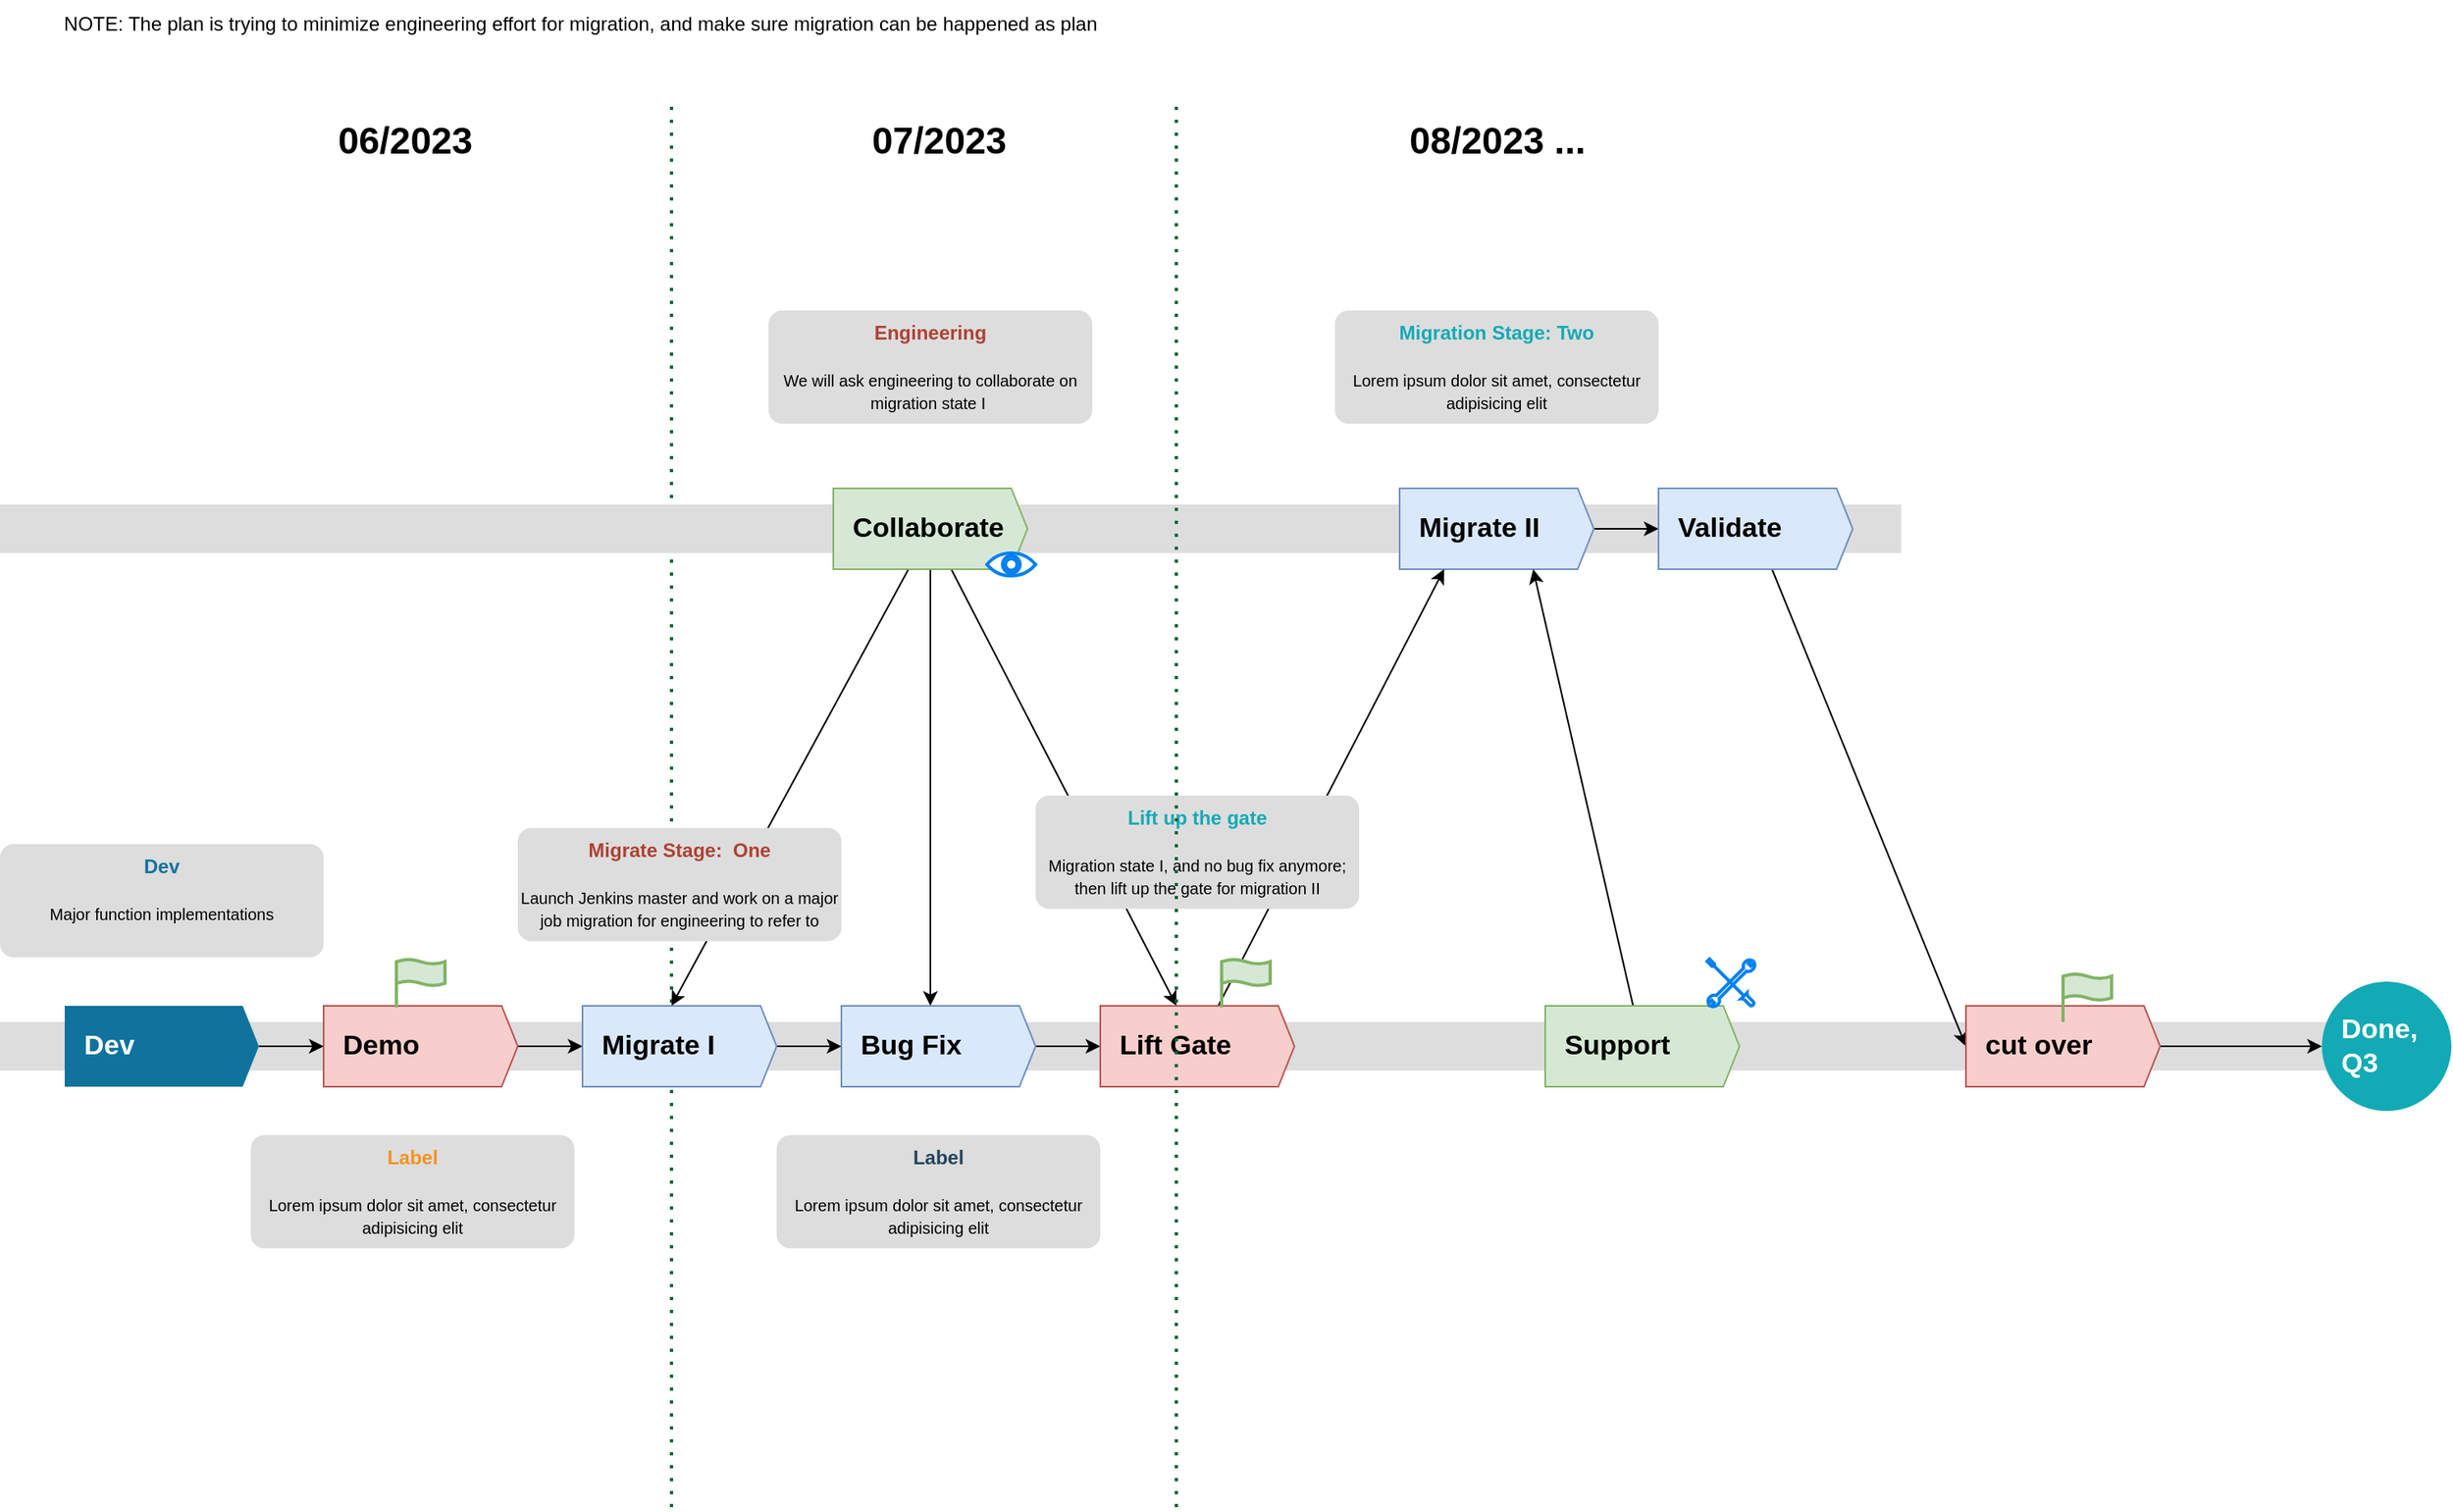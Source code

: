 <mxfile version="21.3.8" type="github">
  <diagram name="Page-1" id="HnMfe0a0eRLMPqjAUpso">
    <mxGraphModel dx="1974" dy="1012" grid="1" gridSize="10" guides="1" tooltips="1" connect="1" arrows="1" fold="1" page="1" pageScale="1" pageWidth="850" pageHeight="1100" math="0" shadow="0">
      <root>
        <mxCell id="0" />
        <mxCell id="1" parent="0" />
        <mxCell id="iIVuNRlksjzP6fEumrRO-62" value="" style="endArrow=none;dashed=1;html=1;dashPattern=1 3;strokeWidth=2;rounded=0;strokeColor=#006633;" edge="1" parent="1">
          <mxGeometry width="50" height="50" relative="1" as="geometry">
            <mxPoint x="420" y="960" as="sourcePoint" />
            <mxPoint x="420" y="90" as="targetPoint" />
          </mxGeometry>
        </mxCell>
        <mxCell id="iIVuNRlksjzP6fEumrRO-37" value="" style="fillColor=#dddddd;rounded=0;strokeColor=none;" vertex="1" parent="1">
          <mxGeometry x="5" y="340" width="1175" height="30" as="geometry" />
        </mxCell>
        <mxCell id="iIVuNRlksjzP6fEumrRO-77" style="rounded=0;orthogonalLoop=1;jettySize=auto;html=1;entryX=0;entryY=0;entryDx=55;entryDy=0;entryPerimeter=0;" edge="1" parent="1" source="iIVuNRlksjzP6fEumrRO-40" target="iIVuNRlksjzP6fEumrRO-51">
          <mxGeometry relative="1" as="geometry" />
        </mxCell>
        <mxCell id="iIVuNRlksjzP6fEumrRO-83" style="rounded=0;orthogonalLoop=1;jettySize=auto;html=1;entryX=0;entryY=0;entryDx=55;entryDy=0;entryPerimeter=0;" edge="1" parent="1" source="iIVuNRlksjzP6fEumrRO-40" target="iIVuNRlksjzP6fEumrRO-52">
          <mxGeometry relative="1" as="geometry" />
        </mxCell>
        <mxCell id="iIVuNRlksjzP6fEumrRO-84" style="rounded=0;orthogonalLoop=1;jettySize=auto;html=1;" edge="1" parent="1" source="iIVuNRlksjzP6fEumrRO-40" target="iIVuNRlksjzP6fEumrRO-53">
          <mxGeometry relative="1" as="geometry" />
        </mxCell>
        <mxCell id="iIVuNRlksjzP6fEumrRO-40" value="Collaborate" style="shape=mxgraph.infographic.ribbonSimple;notch1=0;notch2=10;notch=0;html=1;fillColor=#d5e8d4;strokeColor=#82b366;shadow=0;fontSize=17;align=left;spacingLeft=10;fontStyle=1;whiteSpace=wrap;" vertex="1" parent="1">
          <mxGeometry x="520" y="330" width="120" height="50" as="geometry" />
        </mxCell>
        <mxCell id="iIVuNRlksjzP6fEumrRO-74" style="edgeStyle=orthogonalEdgeStyle;rounded=0;orthogonalLoop=1;jettySize=auto;html=1;entryX=0;entryY=0;entryDx=0;entryDy=25;entryPerimeter=0;" edge="1" parent="1" source="iIVuNRlksjzP6fEumrRO-42" target="iIVuNRlksjzP6fEumrRO-59">
          <mxGeometry relative="1" as="geometry" />
        </mxCell>
        <mxCell id="iIVuNRlksjzP6fEumrRO-42" value="Migrate II" style="shape=mxgraph.infographic.ribbonSimple;notch1=0;notch2=10;notch=0;html=1;fillColor=#dae8fc;strokeColor=#6c8ebf;shadow=0;fontSize=17;align=left;spacingLeft=10;fontStyle=1;whiteSpace=wrap;" vertex="1" parent="1">
          <mxGeometry x="870" y="330" width="120" height="50" as="geometry" />
        </mxCell>
        <mxCell id="iIVuNRlksjzP6fEumrRO-45" value="&lt;font style=&quot;&quot;&gt;&lt;font style=&quot;font-size: 12px;&quot; color=&quot;#AE4132&quot;&gt;&lt;b&gt;Engineering&lt;/b&gt;&lt;/font&gt;&lt;br&gt;&lt;br&gt;&lt;font size=&quot;1&quot;&gt;We will ask engineering to collaborate on migration state I&amp;nbsp;&lt;/font&gt;&lt;br&gt;&lt;/font&gt;" style="rounded=1;strokeColor=none;fillColor=#DDDDDD;align=center;arcSize=12;verticalAlign=top;whiteSpace=wrap;html=1;fontSize=12;" vertex="1" parent="1">
          <mxGeometry x="480" y="220" width="200" height="70" as="geometry" />
        </mxCell>
        <mxCell id="iIVuNRlksjzP6fEumrRO-47" value="&lt;font style=&quot;font-size: 10px&quot;&gt;&lt;font style=&quot;font-size: 12px&quot; color=&quot;#12AAB5&quot;&gt;&lt;b&gt;Migration Stage: Two&lt;/b&gt;&lt;/font&gt;&lt;br&gt;&lt;br&gt;&lt;font size=&quot;1&quot;&gt;Lorem ipsum dolor sit amet, consectetur adipisicing elit&lt;/font&gt;&lt;/font&gt;" style="rounded=1;strokeColor=none;fillColor=#DDDDDD;align=center;arcSize=12;verticalAlign=top;whiteSpace=wrap;html=1;fontSize=12;" vertex="1" parent="1">
          <mxGeometry x="830" y="220" width="200" height="70" as="geometry" />
        </mxCell>
        <mxCell id="iIVuNRlksjzP6fEumrRO-48" value="" style="fillColor=#dddddd;rounded=0;strokeColor=none;" vertex="1" parent="1">
          <mxGeometry x="5" y="660" width="1455" height="30" as="geometry" />
        </mxCell>
        <mxCell id="iIVuNRlksjzP6fEumrRO-66" style="edgeStyle=orthogonalEdgeStyle;rounded=0;orthogonalLoop=1;jettySize=auto;html=1;entryX=0;entryY=0;entryDx=0;entryDy=25;entryPerimeter=0;" edge="1" parent="1" source="iIVuNRlksjzP6fEumrRO-49" target="iIVuNRlksjzP6fEumrRO-50">
          <mxGeometry relative="1" as="geometry" />
        </mxCell>
        <mxCell id="iIVuNRlksjzP6fEumrRO-49" value="Dev" style="shape=mxgraph.infographic.ribbonSimple;notch1=0;notch2=10;notch=0;html=1;fillColor=#10739E;strokeColor=none;shadow=0;fontSize=17;fontColor=#FFFFFF;align=left;spacingLeft=10;fontStyle=1;whiteSpace=wrap;" vertex="1" parent="1">
          <mxGeometry x="45" y="650" width="120" height="50" as="geometry" />
        </mxCell>
        <mxCell id="iIVuNRlksjzP6fEumrRO-67" style="edgeStyle=orthogonalEdgeStyle;rounded=0;orthogonalLoop=1;jettySize=auto;html=1;entryX=0;entryY=0;entryDx=0;entryDy=25;entryPerimeter=0;" edge="1" parent="1" source="iIVuNRlksjzP6fEumrRO-50" target="iIVuNRlksjzP6fEumrRO-51">
          <mxGeometry relative="1" as="geometry" />
        </mxCell>
        <mxCell id="iIVuNRlksjzP6fEumrRO-50" value="Demo" style="shape=mxgraph.infographic.ribbonSimple;notch1=0;notch2=10;notch=0;html=1;fillColor=#f8cecc;strokeColor=#b85450;shadow=0;fontSize=17;align=left;spacingLeft=10;fontStyle=1;whiteSpace=wrap;" vertex="1" parent="1">
          <mxGeometry x="205" y="650" width="120" height="50" as="geometry" />
        </mxCell>
        <mxCell id="iIVuNRlksjzP6fEumrRO-70" style="edgeStyle=orthogonalEdgeStyle;rounded=0;orthogonalLoop=1;jettySize=auto;html=1;entryX=0;entryY=0;entryDx=0;entryDy=25;entryPerimeter=0;" edge="1" parent="1" source="iIVuNRlksjzP6fEumrRO-51" target="iIVuNRlksjzP6fEumrRO-52">
          <mxGeometry relative="1" as="geometry" />
        </mxCell>
        <mxCell id="iIVuNRlksjzP6fEumrRO-51" value="Migrate I" style="shape=mxgraph.infographic.ribbonSimple;notch1=0;notch2=10;notch=0;html=1;fillColor=#dae8fc;strokeColor=#6c8ebf;shadow=0;fontSize=17;align=left;spacingLeft=10;fontStyle=1;whiteSpace=wrap;" vertex="1" parent="1">
          <mxGeometry x="365" y="650" width="120" height="50" as="geometry" />
        </mxCell>
        <mxCell id="iIVuNRlksjzP6fEumrRO-71" style="edgeStyle=orthogonalEdgeStyle;rounded=0;orthogonalLoop=1;jettySize=auto;html=1;entryX=0;entryY=0;entryDx=0;entryDy=25;entryPerimeter=0;" edge="1" parent="1" source="iIVuNRlksjzP6fEumrRO-52" target="iIVuNRlksjzP6fEumrRO-53">
          <mxGeometry relative="1" as="geometry" />
        </mxCell>
        <mxCell id="iIVuNRlksjzP6fEumrRO-52" value="Bug Fix" style="shape=mxgraph.infographic.ribbonSimple;notch1=0;notch2=10;notch=0;html=1;fillColor=#dae8fc;strokeColor=#6c8ebf;shadow=0;fontSize=17;align=left;spacingLeft=10;fontStyle=1;whiteSpace=wrap;" vertex="1" parent="1">
          <mxGeometry x="525" y="650" width="120" height="50" as="geometry" />
        </mxCell>
        <mxCell id="iIVuNRlksjzP6fEumrRO-72" style="rounded=0;orthogonalLoop=1;jettySize=auto;html=1;entryX=0;entryY=0;entryDx=27.5;entryDy=50;entryPerimeter=0;" edge="1" parent="1" source="iIVuNRlksjzP6fEumrRO-53" target="iIVuNRlksjzP6fEumrRO-42">
          <mxGeometry relative="1" as="geometry" />
        </mxCell>
        <mxCell id="iIVuNRlksjzP6fEumrRO-53" value="Lift Gate" style="shape=mxgraph.infographic.ribbonSimple;notch1=0;notch2=10;notch=0;html=1;fillColor=#f8cecc;strokeColor=#b85450;shadow=0;fontSize=17;align=left;spacingLeft=10;fontStyle=1;whiteSpace=wrap;" vertex="1" parent="1">
          <mxGeometry x="685" y="650" width="120" height="50" as="geometry" />
        </mxCell>
        <mxCell id="iIVuNRlksjzP6fEumrRO-54" value="&lt;font style=&quot;font-size: 10px&quot;&gt;&lt;font style=&quot;font-size: 12px&quot; color=&quot;#10739E&quot;&gt;&lt;b&gt;Dev&lt;/b&gt;&lt;/font&gt;&lt;br&gt;&lt;br&gt;&lt;font size=&quot;1&quot;&gt;Major function implementations&lt;/font&gt;&lt;/font&gt;" style="rounded=1;strokeColor=none;fillColor=#DDDDDD;align=center;arcSize=12;verticalAlign=top;whiteSpace=wrap;html=1;fontSize=12;" vertex="1" parent="1">
          <mxGeometry x="5" y="550" width="200" height="70" as="geometry" />
        </mxCell>
        <mxCell id="iIVuNRlksjzP6fEumrRO-55" value="&lt;font style=&quot;font-size: 10px&quot;&gt;&lt;font style=&quot;font-size: 12px&quot; color=&quot;#F2931E&quot;&gt;&lt;b&gt;Label&lt;/b&gt;&lt;/font&gt;&lt;br&gt;&lt;br&gt;&lt;font size=&quot;1&quot;&gt;Lorem ipsum dolor sit amet, consectetur adipisicing elit&lt;/font&gt;&lt;/font&gt;" style="rounded=1;strokeColor=none;fillColor=#DDDDDD;align=center;arcSize=12;verticalAlign=top;whiteSpace=wrap;html=1;fontSize=12;" vertex="1" parent="1">
          <mxGeometry x="160" y="730" width="200" height="70" as="geometry" />
        </mxCell>
        <mxCell id="iIVuNRlksjzP6fEumrRO-56" value="&lt;font style=&quot;&quot;&gt;&lt;font style=&quot;font-size: 12px;&quot; color=&quot;#AE4132&quot;&gt;&lt;b&gt;Migrate Stage:&amp;nbsp; One&lt;/b&gt;&lt;/font&gt;&lt;br&gt;&lt;br&gt;&lt;font size=&quot;1&quot;&gt;Launch Jenkins master and work on a major job migration&amp;nbsp;for engineering to refer to&lt;/font&gt;&lt;br&gt;&lt;/font&gt;" style="rounded=1;strokeColor=none;fillColor=#DDDDDD;align=center;arcSize=12;verticalAlign=top;whiteSpace=wrap;html=1;fontSize=12;" vertex="1" parent="1">
          <mxGeometry x="325" y="540" width="200" height="70" as="geometry" />
        </mxCell>
        <mxCell id="iIVuNRlksjzP6fEumrRO-57" value="&lt;font style=&quot;font-size: 10px&quot;&gt;&lt;font style=&quot;font-size: 12px&quot; color=&quot;#23445D&quot;&gt;&lt;b&gt;Label&lt;/b&gt;&lt;/font&gt;&lt;br&gt;&lt;br&gt;&lt;font size=&quot;1&quot;&gt;Lorem ipsum dolor sit amet, consectetur adipisicing elit&lt;/font&gt;&lt;/font&gt;" style="rounded=1;strokeColor=none;fillColor=#DDDDDD;align=center;arcSize=12;verticalAlign=top;whiteSpace=wrap;html=1;fontSize=12;" vertex="1" parent="1">
          <mxGeometry x="485" y="730" width="200" height="70" as="geometry" />
        </mxCell>
        <mxCell id="iIVuNRlksjzP6fEumrRO-58" value="&lt;font style=&quot;&quot;&gt;&lt;font color=&quot;#12aab5&quot;&gt;&lt;b&gt;Lift up the gate&lt;/b&gt;&lt;/font&gt;&lt;br&gt;&lt;br&gt;&lt;span style=&quot;font-size: 10px;&quot;&gt;Migration state I, and no bug fix anymore; then lift up the gate for migration II&lt;/span&gt;&lt;br&gt;&lt;/font&gt;" style="rounded=1;strokeColor=none;fillColor=#DDDDDD;align=center;arcSize=12;verticalAlign=top;whiteSpace=wrap;html=1;fontSize=12;" vertex="1" parent="1">
          <mxGeometry x="645" y="520" width="200" height="70" as="geometry" />
        </mxCell>
        <mxCell id="iIVuNRlksjzP6fEumrRO-75" style="rounded=0;orthogonalLoop=1;jettySize=auto;html=1;entryX=0;entryY=0;entryDx=0;entryDy=25;entryPerimeter=0;" edge="1" parent="1" source="iIVuNRlksjzP6fEumrRO-59" target="iIVuNRlksjzP6fEumrRO-61">
          <mxGeometry relative="1" as="geometry" />
        </mxCell>
        <mxCell id="iIVuNRlksjzP6fEumrRO-59" value="Validate" style="shape=mxgraph.infographic.ribbonSimple;notch1=0;notch2=10;notch=0;html=1;fillColor=#dae8fc;strokeColor=#6c8ebf;shadow=0;fontSize=17;align=left;spacingLeft=10;fontStyle=1;whiteSpace=wrap;" vertex="1" parent="1">
          <mxGeometry x="1030" y="330" width="120" height="50" as="geometry" />
        </mxCell>
        <mxCell id="iIVuNRlksjzP6fEumrRO-73" style="rounded=0;orthogonalLoop=1;jettySize=auto;html=1;entryX=0;entryY=0;entryDx=82.5;entryDy=50;entryPerimeter=0;" edge="1" parent="1" source="iIVuNRlksjzP6fEumrRO-60" target="iIVuNRlksjzP6fEumrRO-42">
          <mxGeometry relative="1" as="geometry" />
        </mxCell>
        <mxCell id="iIVuNRlksjzP6fEumrRO-60" value="Support" style="shape=mxgraph.infographic.ribbonSimple;notch1=0;notch2=10;notch=0;html=1;fillColor=#d5e8d4;strokeColor=#82b366;shadow=0;fontSize=17;align=left;spacingLeft=10;fontStyle=1;whiteSpace=wrap;" vertex="1" parent="1">
          <mxGeometry x="960" y="650" width="120" height="50" as="geometry" />
        </mxCell>
        <mxCell id="iIVuNRlksjzP6fEumrRO-76" style="edgeStyle=orthogonalEdgeStyle;rounded=0;orthogonalLoop=1;jettySize=auto;html=1;" edge="1" parent="1" source="iIVuNRlksjzP6fEumrRO-61" target="iIVuNRlksjzP6fEumrRO-64">
          <mxGeometry relative="1" as="geometry" />
        </mxCell>
        <mxCell id="iIVuNRlksjzP6fEumrRO-61" value="cut over" style="shape=mxgraph.infographic.ribbonSimple;notch1=0;notch2=10;notch=0;html=1;fillColor=#f8cecc;strokeColor=#b85450;shadow=0;fontSize=17;align=left;spacingLeft=10;fontStyle=1;whiteSpace=wrap;" vertex="1" parent="1">
          <mxGeometry x="1220" y="650" width="120" height="50" as="geometry" />
        </mxCell>
        <mxCell id="iIVuNRlksjzP6fEumrRO-64" value="Done, Q3" style="ellipse;whiteSpace=wrap;html=1;fontSize=17;align=left;fillColor=#12AAB5;strokeColor=none;fontColor=#FFFFFF;shadow=0;spacingLeft=10;fontStyle=1;" vertex="1" parent="1">
          <mxGeometry x="1440" y="635" width="80" height="80" as="geometry" />
        </mxCell>
        <mxCell id="iIVuNRlksjzP6fEumrRO-78" value="" style="endArrow=none;dashed=1;html=1;dashPattern=1 3;strokeWidth=2;rounded=0;strokeColor=#006633;" edge="1" parent="1">
          <mxGeometry width="50" height="50" relative="1" as="geometry">
            <mxPoint x="732" y="960" as="sourcePoint" />
            <mxPoint x="732" y="90" as="targetPoint" />
          </mxGeometry>
        </mxCell>
        <mxCell id="iIVuNRlksjzP6fEumrRO-79" value="06/2023" style="text;html=1;align=center;verticalAlign=middle;resizable=0;points=[];autosize=1;strokeColor=none;fillColor=none;fontSize=23;fontStyle=1" vertex="1" parent="1">
          <mxGeometry x="200" y="95" width="110" height="40" as="geometry" />
        </mxCell>
        <mxCell id="iIVuNRlksjzP6fEumrRO-80" value="07/2023" style="text;html=1;align=center;verticalAlign=middle;resizable=0;points=[];autosize=1;strokeColor=none;fillColor=none;fontSize=23;fontStyle=1" vertex="1" parent="1">
          <mxGeometry x="530" y="95" width="110" height="40" as="geometry" />
        </mxCell>
        <mxCell id="iIVuNRlksjzP6fEumrRO-81" value="08/2023 ..." style="text;html=1;align=center;verticalAlign=middle;resizable=0;points=[];autosize=1;strokeColor=none;fillColor=none;fontSize=23;fontStyle=1" vertex="1" parent="1">
          <mxGeometry x="865" y="95" width="130" height="40" as="geometry" />
        </mxCell>
        <mxCell id="iIVuNRlksjzP6fEumrRO-82" value="" style="html=1;verticalLabelPosition=bottom;align=center;labelBackgroundColor=#ffffff;verticalAlign=top;strokeWidth=2;strokeColor=#0080F0;shadow=0;dashed=0;shape=mxgraph.ios7.icons.eye;" vertex="1" parent="1">
          <mxGeometry x="615" y="370" width="30" height="14.1" as="geometry" />
        </mxCell>
        <mxCell id="iIVuNRlksjzP6fEumrRO-85" value="" style="html=1;verticalLabelPosition=bottom;align=center;labelBackgroundColor=#ffffff;verticalAlign=top;strokeWidth=2;strokeColor=#0080F0;shadow=0;dashed=0;shape=mxgraph.ios7.icons.tools;pointerEvents=1" vertex="1" parent="1">
          <mxGeometry x="1060" y="621" width="29.7" height="29.7" as="geometry" />
        </mxCell>
        <mxCell id="iIVuNRlksjzP6fEumrRO-86" value="" style="html=1;verticalLabelPosition=bottom;align=center;labelBackgroundColor=#ffffff;verticalAlign=top;strokeWidth=2;strokeColor=#82b366;shadow=0;dashed=0;shape=mxgraph.ios7.icons.flag;fillColor=#d5e8d4;" vertex="1" parent="1">
          <mxGeometry x="250" y="621" width="30" height="30" as="geometry" />
        </mxCell>
        <mxCell id="iIVuNRlksjzP6fEumrRO-87" value="" style="html=1;verticalLabelPosition=bottom;align=center;labelBackgroundColor=#ffffff;verticalAlign=top;strokeWidth=2;strokeColor=#82b366;shadow=0;dashed=0;shape=mxgraph.ios7.icons.flag;fillColor=#d5e8d4;" vertex="1" parent="1">
          <mxGeometry x="760" y="621" width="30" height="30" as="geometry" />
        </mxCell>
        <mxCell id="iIVuNRlksjzP6fEumrRO-88" value="" style="html=1;verticalLabelPosition=bottom;align=center;labelBackgroundColor=#ffffff;verticalAlign=top;strokeWidth=2;strokeColor=#82b366;shadow=0;dashed=0;shape=mxgraph.ios7.icons.flag;fillColor=#d5e8d4;" vertex="1" parent="1">
          <mxGeometry x="1280" y="630" width="30" height="30" as="geometry" />
        </mxCell>
        <mxCell id="iIVuNRlksjzP6fEumrRO-89" value="NOTE: The plan is trying to minimize engineering effort for migration, and make sure migration can be happened as plan&amp;nbsp;" style="text;html=1;align=center;verticalAlign=middle;resizable=0;points=[];autosize=1;strokeColor=none;fillColor=none;" vertex="1" parent="1">
          <mxGeometry x="30" y="28" width="670" height="30" as="geometry" />
        </mxCell>
      </root>
    </mxGraphModel>
  </diagram>
</mxfile>
